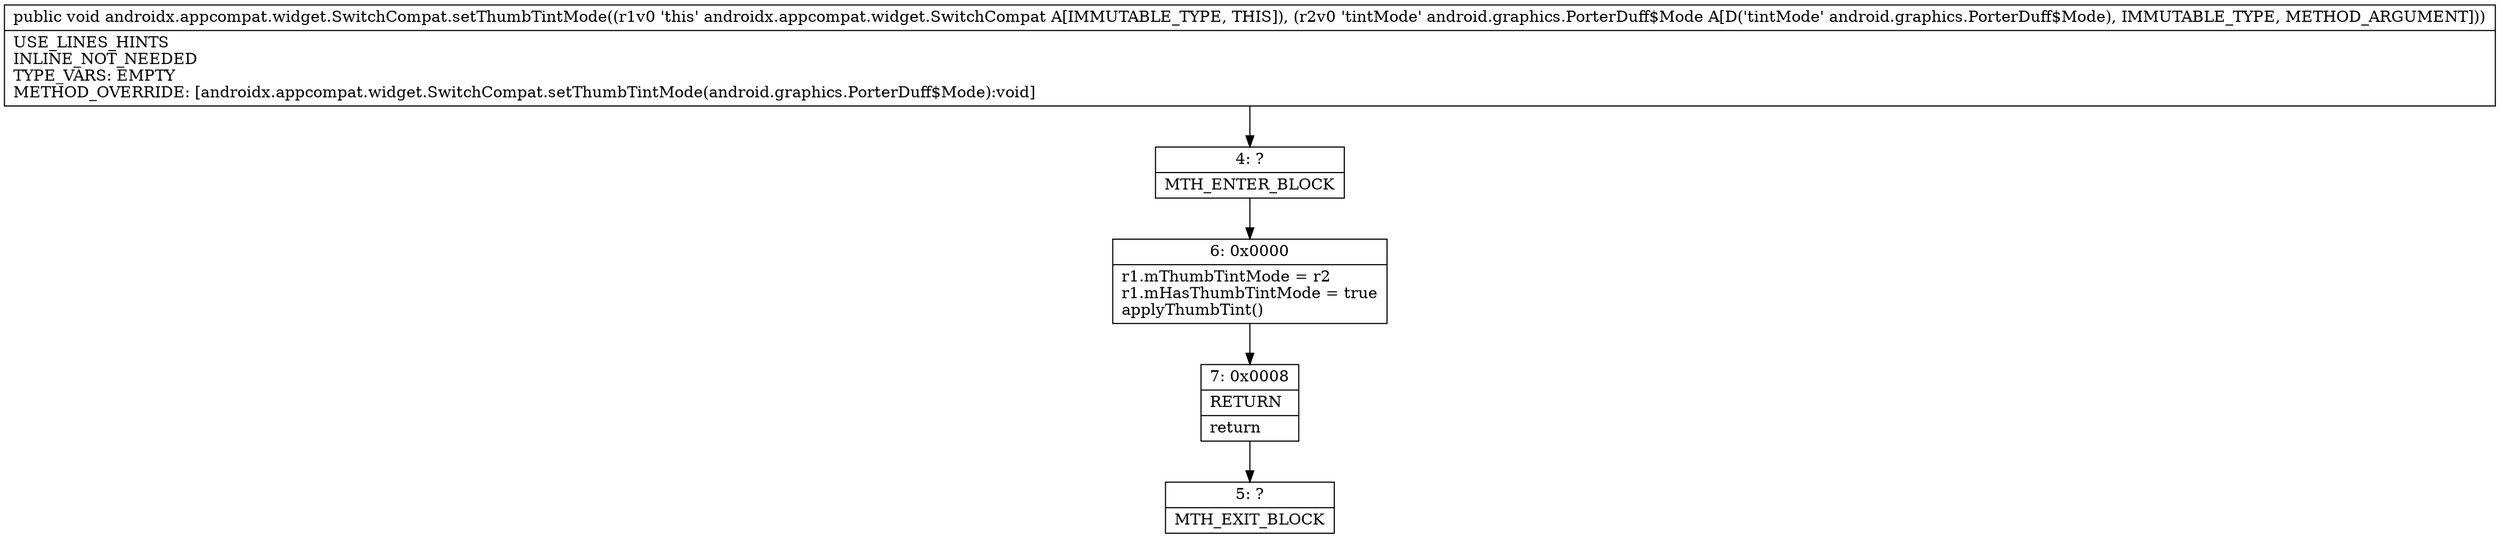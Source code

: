 digraph "CFG forandroidx.appcompat.widget.SwitchCompat.setThumbTintMode(Landroid\/graphics\/PorterDuff$Mode;)V" {
Node_4 [shape=record,label="{4\:\ ?|MTH_ENTER_BLOCK\l}"];
Node_6 [shape=record,label="{6\:\ 0x0000|r1.mThumbTintMode = r2\lr1.mHasThumbTintMode = true\lapplyThumbTint()\l}"];
Node_7 [shape=record,label="{7\:\ 0x0008|RETURN\l|return\l}"];
Node_5 [shape=record,label="{5\:\ ?|MTH_EXIT_BLOCK\l}"];
MethodNode[shape=record,label="{public void androidx.appcompat.widget.SwitchCompat.setThumbTintMode((r1v0 'this' androidx.appcompat.widget.SwitchCompat A[IMMUTABLE_TYPE, THIS]), (r2v0 'tintMode' android.graphics.PorterDuff$Mode A[D('tintMode' android.graphics.PorterDuff$Mode), IMMUTABLE_TYPE, METHOD_ARGUMENT]))  | USE_LINES_HINTS\lINLINE_NOT_NEEDED\lTYPE_VARS: EMPTY\lMETHOD_OVERRIDE: [androidx.appcompat.widget.SwitchCompat.setThumbTintMode(android.graphics.PorterDuff$Mode):void]\l}"];
MethodNode -> Node_4;Node_4 -> Node_6;
Node_6 -> Node_7;
Node_7 -> Node_5;
}

